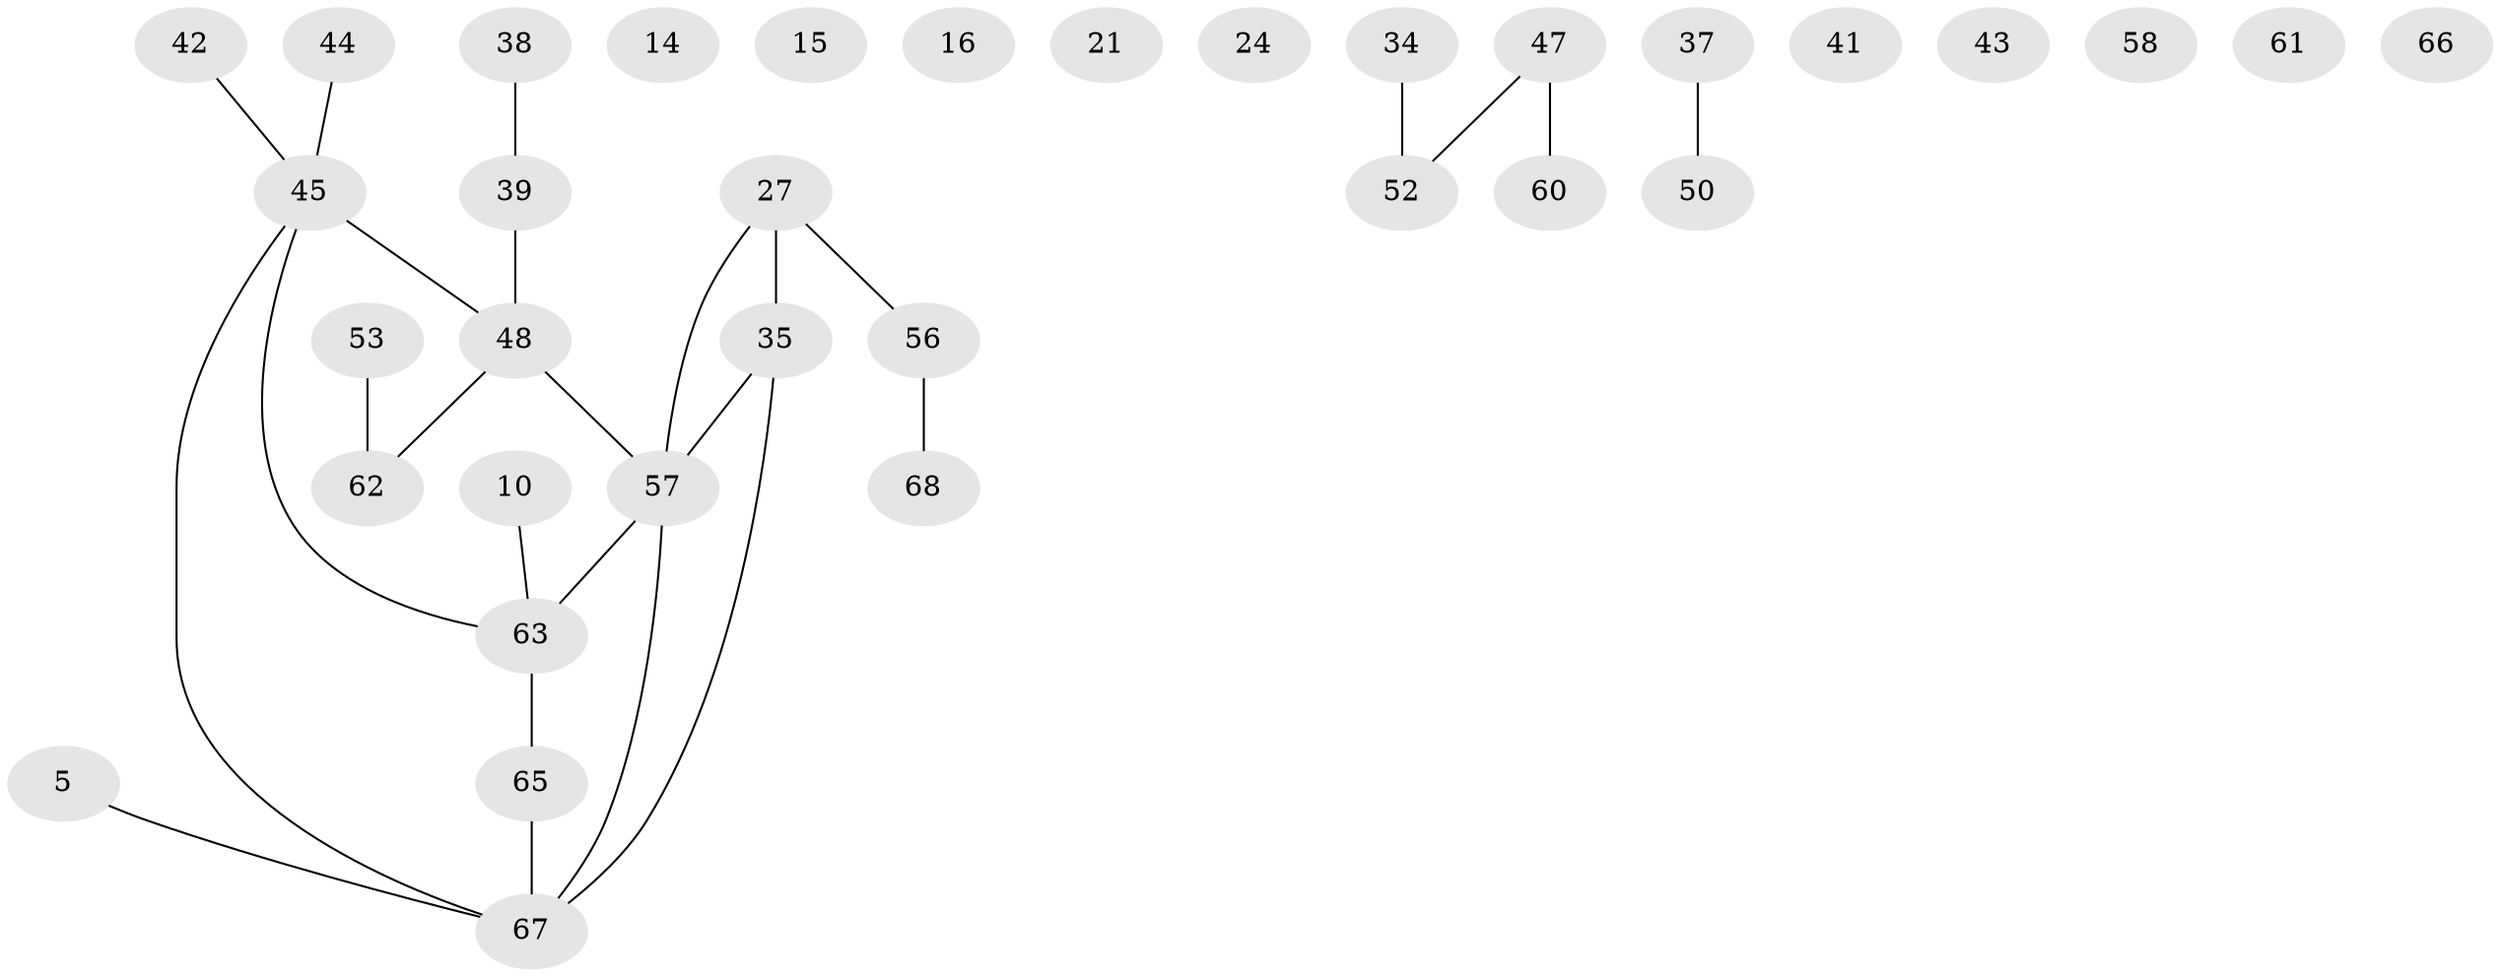 // original degree distribution, {4: 0.11764705882352941, 1: 0.20588235294117646, 2: 0.3088235294117647, 0: 0.14705882352941177, 3: 0.17647058823529413, 6: 0.014705882352941176, 5: 0.029411764705882353}
// Generated by graph-tools (version 1.1) at 2025/42/03/04/25 21:42:27]
// undirected, 34 vertices, 26 edges
graph export_dot {
graph [start="1"]
  node [color=gray90,style=filled];
  5;
  10;
  14;
  15;
  16;
  21;
  24;
  27 [super="+13"];
  34;
  35 [super="+3"];
  37;
  38;
  39 [super="+26"];
  41;
  42 [super="+2"];
  43;
  44;
  45 [super="+40+33"];
  47;
  48 [super="+7+25"];
  50;
  52 [super="+4"];
  53;
  56 [super="+17"];
  57 [super="+6+19+46+49"];
  58;
  60;
  61;
  62;
  63 [super="+20+55"];
  65 [super="+64+30"];
  66;
  67 [super="+1+12+51+59"];
  68;
  5 -- 67;
  10 -- 63;
  27 -- 35 [weight=2];
  27 -- 56;
  27 -- 57 [weight=2];
  34 -- 52;
  35 -- 67 [weight=2];
  35 -- 57;
  37 -- 50;
  38 -- 39;
  39 -- 48 [weight=2];
  42 -- 45;
  44 -- 45;
  45 -- 48 [weight=3];
  45 -- 67 [weight=2];
  45 -- 63;
  47 -- 60;
  47 -- 52;
  48 -- 62;
  48 -- 57 [weight=3];
  53 -- 62;
  56 -- 68;
  57 -- 67;
  57 -- 63 [weight=2];
  63 -- 65;
  65 -- 67;
}
